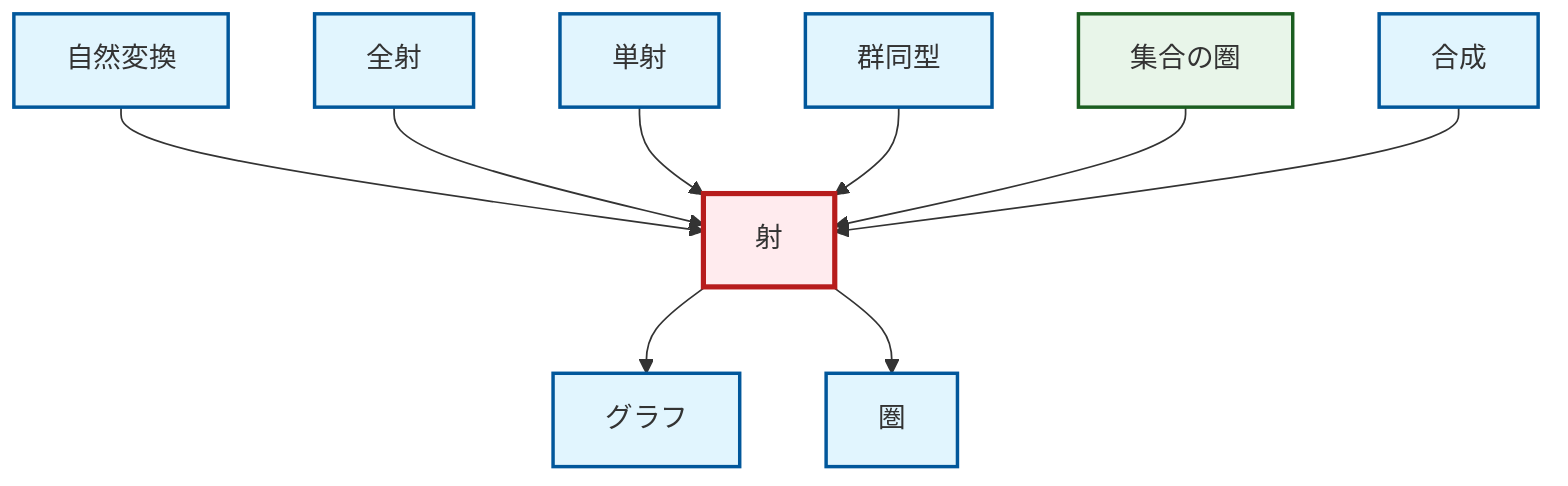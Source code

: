 graph TD
    classDef definition fill:#e1f5fe,stroke:#01579b,stroke-width:2px
    classDef theorem fill:#f3e5f5,stroke:#4a148c,stroke-width:2px
    classDef axiom fill:#fff3e0,stroke:#e65100,stroke-width:2px
    classDef example fill:#e8f5e9,stroke:#1b5e20,stroke-width:2px
    classDef current fill:#ffebee,stroke:#b71c1c,stroke-width:3px
    def-isomorphism["群同型"]:::definition
    def-natural-transformation["自然変換"]:::definition
    def-morphism["射"]:::definition
    def-epimorphism["全射"]:::definition
    ex-set-category["集合の圏"]:::example
    def-monomorphism["単射"]:::definition
    def-category["圏"]:::definition
    def-composition["合成"]:::definition
    def-graph["グラフ"]:::definition
    def-natural-transformation --> def-morphism
    def-epimorphism --> def-morphism
    def-monomorphism --> def-morphism
    def-isomorphism --> def-morphism
    def-morphism --> def-graph
    ex-set-category --> def-morphism
    def-composition --> def-morphism
    def-morphism --> def-category
    class def-morphism current